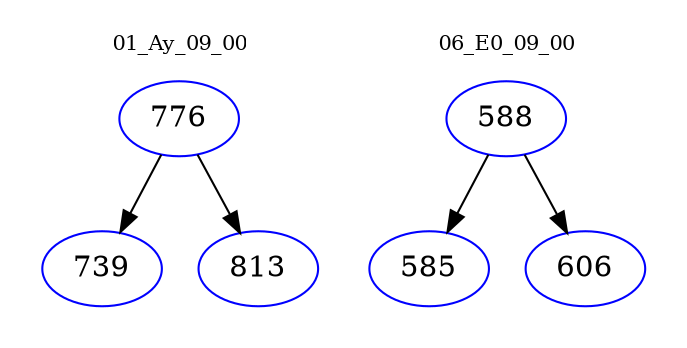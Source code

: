 digraph{
subgraph cluster_0 {
color = white
label = "01_Ay_09_00";
fontsize=10;
T0_776 [label="776", color="blue"]
T0_776 -> T0_739 [color="black"]
T0_739 [label="739", color="blue"]
T0_776 -> T0_813 [color="black"]
T0_813 [label="813", color="blue"]
}
subgraph cluster_1 {
color = white
label = "06_E0_09_00";
fontsize=10;
T1_588 [label="588", color="blue"]
T1_588 -> T1_585 [color="black"]
T1_585 [label="585", color="blue"]
T1_588 -> T1_606 [color="black"]
T1_606 [label="606", color="blue"]
}
}

